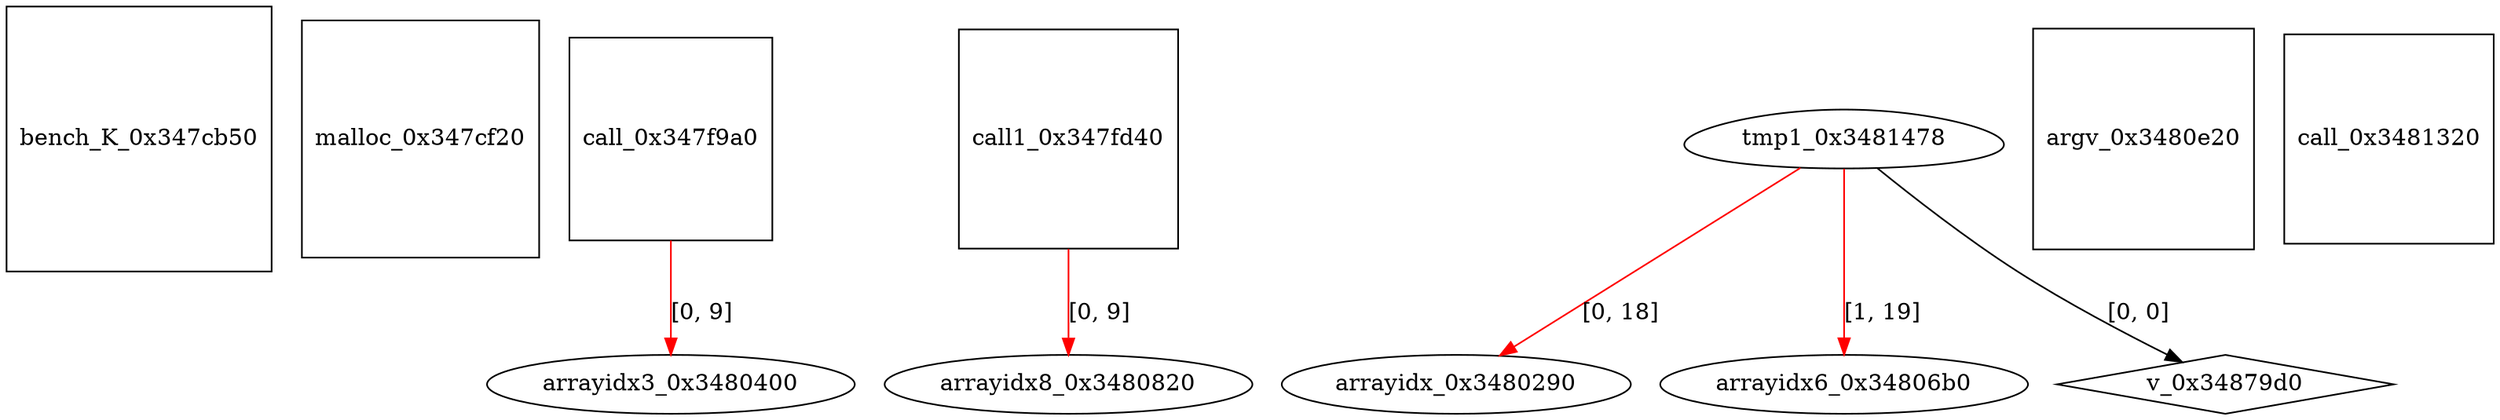 digraph grafico {
"bench_K_0x347cb50" [shape=square];
"malloc_0x347cf20" [shape=square];
"call_0x347f9a0" [shape=square];
"call1_0x347fd40" [shape=square];
"arrayidx_0x3480290" [shape=ellipse];
"tmp1_0x3481478" -> "arrayidx_0x3480290" [label="[0, 18]",color=red];
"arrayidx3_0x3480400" [shape=ellipse];
"call_0x347f9a0" -> "arrayidx3_0x3480400" [label="[0, 9]",color=red];
"arrayidx6_0x34806b0" [shape=ellipse];
"tmp1_0x3481478" -> "arrayidx6_0x34806b0" [label="[1, 19]",color=red];
"arrayidx8_0x3480820" [shape=ellipse];
"call1_0x347fd40" -> "arrayidx8_0x3480820" [label="[0, 9]",color=red];
"argv_0x3480e20" [shape=square];
"call_0x3481320" [shape=square];
"tmp1_0x3481478" [shape=egg];
"v_0x34879d0" [shape=diamond];
"tmp1_0x3481478" -> "v_0x34879d0" [label="[0, 0]"];
}